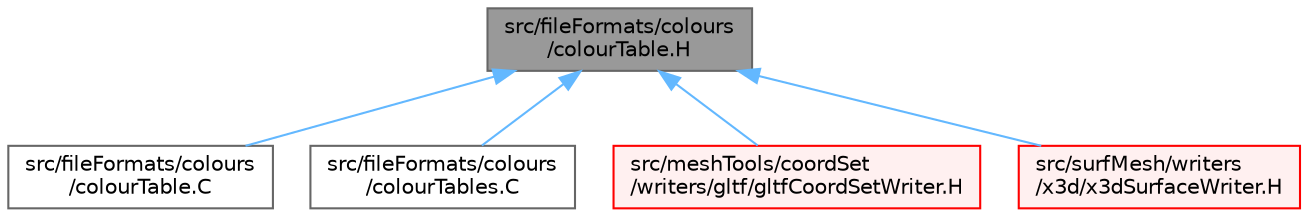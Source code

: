 digraph "src/fileFormats/colours/colourTable.H"
{
 // LATEX_PDF_SIZE
  bgcolor="transparent";
  edge [fontname=Helvetica,fontsize=10,labelfontname=Helvetica,labelfontsize=10];
  node [fontname=Helvetica,fontsize=10,shape=box,height=0.2,width=0.4];
  Node1 [id="Node000001",label="src/fileFormats/colours\l/colourTable.H",height=0.2,width=0.4,color="gray40", fillcolor="grey60", style="filled", fontcolor="black",tooltip=" "];
  Node1 -> Node2 [id="edge1_Node000001_Node000002",dir="back",color="steelblue1",style="solid",tooltip=" "];
  Node2 [id="Node000002",label="src/fileFormats/colours\l/colourTable.C",height=0.2,width=0.4,color="grey40", fillcolor="white", style="filled",URL="$colourTable_8C.html",tooltip=" "];
  Node1 -> Node3 [id="edge2_Node000001_Node000003",dir="back",color="steelblue1",style="solid",tooltip=" "];
  Node3 [id="Node000003",label="src/fileFormats/colours\l/colourTables.C",height=0.2,width=0.4,color="grey40", fillcolor="white", style="filled",URL="$colourTables_8C.html",tooltip=" "];
  Node1 -> Node4 [id="edge3_Node000001_Node000004",dir="back",color="steelblue1",style="solid",tooltip=" "];
  Node4 [id="Node000004",label="src/meshTools/coordSet\l/writers/gltf/gltfCoordSetWriter.H",height=0.2,width=0.4,color="red", fillcolor="#FFF0F0", style="filled",URL="$gltfCoordSetWriter_8H.html",tooltip=" "];
  Node1 -> Node6 [id="edge4_Node000001_Node000006",dir="back",color="steelblue1",style="solid",tooltip=" "];
  Node6 [id="Node000006",label="src/surfMesh/writers\l/x3d/x3dSurfaceWriter.H",height=0.2,width=0.4,color="red", fillcolor="#FFF0F0", style="filled",URL="$x3dSurfaceWriter_8H.html",tooltip=" "];
}
